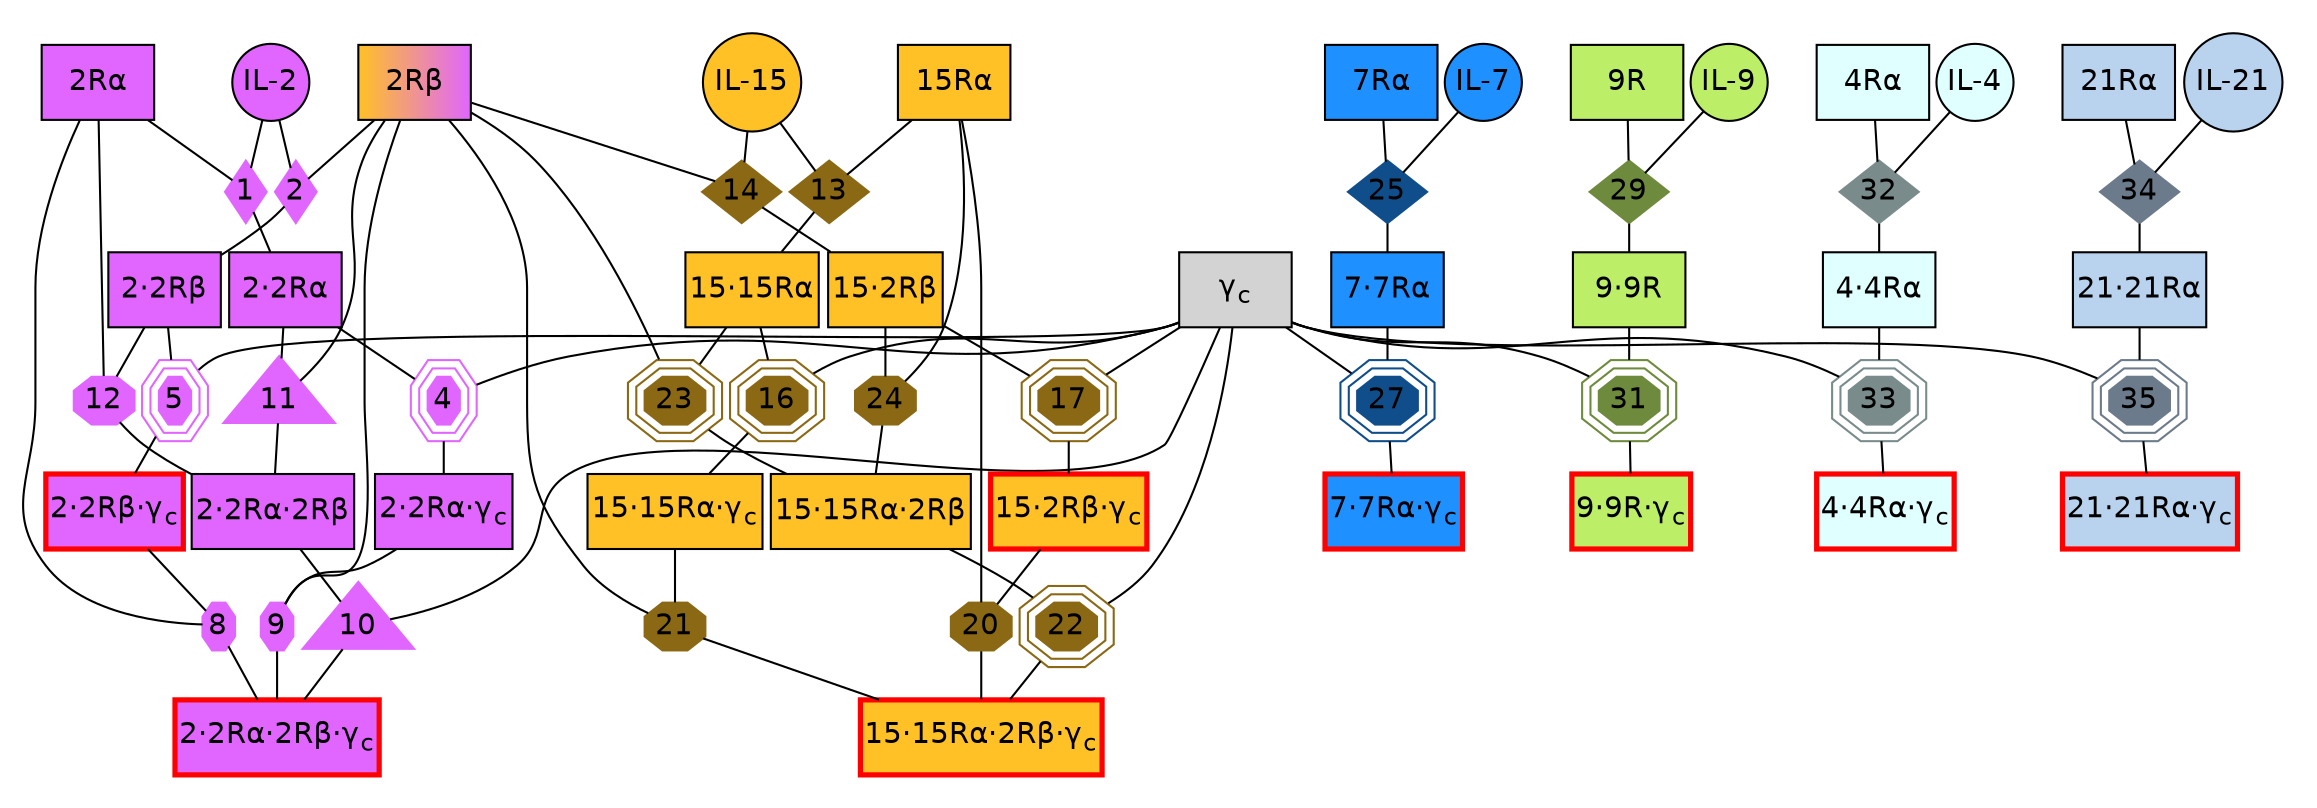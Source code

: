 digraph cgamma_cytok {
    ratio = "compress";
    graph [pad=0, ranksep=0.2, nodesep=0.05];

    subgraph specises {
        node [margin=0.03];
        rank="max";
        "gc"    [label=<γ<SUB>c</SUB>>, shape=box, style=filled, BGCOLOR="white", fontname = "helvetica"];
    }

    subgraph species {
        node [margin=0.03];

        "IL-2"   [shape=circle, fontname = "helvetica", fillcolor=mediumorchid1, style=filled ];
        "2Rα" [shape=box, fontname = "helvetica", fillcolor=mediumorchid1, style=filled   ];
        "2Rβ" [shape=box, style=filled, fontname = "helvetica", fillcolor="goldenrod1:mediumorchid1", style=filled];
        "2·2Rα" [shape=box, fontname = "helvetica", fillcolor=mediumorchid1, style=filled];
        "2·2Rβ" [shape=box, fontname = "helvetica", fillcolor=mediumorchid1, style=filled];
        "2·2Rα" [shape=box, fontname = "helvetica", fillcolor=mediumorchid1, style=filled];
        "2·2Rα" [shape=box, fontname = "helvetica", fillcolor=mediumorchid1, style=filled];
        "2·2Rα·2Rβ" [shape=box, fontname = "helvetica", fillcolor=mediumorchid1, style=filled ];
        "2·2Rα·gc" [label=<2·2Rα·γ<SUB>c</SUB>>, shape=box, fontname = "helvetica" , fillcolor=mediumorchid1, style=filled];
        "2·2Rβ·gc" [label=<2·2Rβ·γ<SUB>c</SUB>>, shape=box, color=red, fontname = "helvetica" , fillcolor=mediumorchid1, style=filled, penwidth=2.5];
        "2·2Rα·2Rβ·gc" [label=<2·2Rα·2Rβ·γ<SUB>c</SUB>>, shape=box, color=red, fontname = "helvetica", fillcolor=mediumorchid1, style=filled , penwidth=2.5];

        "IL-15"  [shape=circle, fontname = "helvetica", fillcolor=goldenrod1, style=filled];
        "15Rα"    [shape=box, fontname = "helvetica", fillcolor=goldenrod1, style=filled];
        "15·15Rα"   [shape=box, fontname = "helvetica", fillcolor=goldenrod1, style=filled];
        "15·2Rβ"    [shape=box, fontname = "helvetica", fillcolor=goldenrod1, style=filled];
        "15·15Rα·2Rβ" [shape=box, fontname = "helvetica", fillcolor=goldenrod1, style=filled];
        "15·15Rα·gc"    [label=<15·15Rα·γ<SUB>c</SUB>>, shape=box, fontname = "helvetica", fillcolor=goldenrod1, style=filled];
        "15·2Rβ·gc" [label=<15·2Rβ·γ<SUB>c</SUB>>, shape=box, color=red, fontname = "helvetica", fillcolor=goldenrod1, style=filled, penwidth=2.5];
        "15·15Rα·2Rβ·gc"  [label=<15·15Rα·2Rβ·γ<SUB>c</SUB>>, shape=box, color=red, fontname = "helvetica", fillcolor=goldenrod1, style=filled, penwidth=2.5];

        "IL-7"   [shape=circle, fontname = "helvetica", fillcolor=dodgerblue, style=filled];
        "7Rα" [shape=box, fontname = "helvetica", fillcolor=dodgerblue, style=filled];
        "7·7Rα" [shape=box, fontname = "helvetica", fillcolor=dodgerblue, style=filled];
        "7·7Rα·gc"  [label=<7·7Rα·γ<SUB>c</SUB>>, shape=box, color=red, fontname = "helvetica", fillcolor=dodgerblue, style=filled, penwidth=2.5];

        "IL-9"   [shape=circle, fontname = "helvetica", fillcolor=darkolivegreen2, style=filled];
        "9R" [shape=box , fontname = "helvetica" , fillcolor=darkolivegreen2, style=filled  ];
        "9·9R" [shape=box, fontname = "helvetica", fillcolor=darkolivegreen2, style=filled];
        "9·9R·gc" [label=<9·9R·γ<SUB>c</SUB>>, shape=box, color=red, fontname = "helvetica", fillcolor=darkolivegreen2, style=filled , penwidth=2.5];

        "IL-4"   [shape=circle, fontname = "helvetica", fillcolor=lightcyan, style=filled];
        "4Rα" [shape=box, fontname = "helvetica" , fillcolor=lightcyan, style=filled   ];
        "4·4Rα" [shape=box, fontname = "helvetica", fillcolor=lightcyan, style=filled];
        "4·4Rα·gc" [label=<4·4Rα·γ<SUB>c</SUB>>, shape=box, color=red, fontname = "helvetica" , fillcolor=lightcyan, style=filled , penwidth=2.5];

        "IL-21"   [shape=circle, fontname = "helvetica", fillcolor=slategray2, style=filled];
        "21Rα" [shape=box , fontname = "helvetica", fillcolor=slategray2, style=filled   ];
        "21·21Rα" [shape=box, fontname = "helvetica", fillcolor=slategray2, style=filled];
        "21·21Rα·gc" [label=<21·21Rα·γ<SUB>c</SUB>>, shape=box, color=red, fontname = "helvetica", fillcolor=slategray2, style=filled , penwidth=2.5 ];
    }

    subgraph cluster_IL2 {
    	node [style=filled,color=mediumorchid1, margin=0];
        penwidth=0;

        "1" [shape=diamond,style=filled,height=.1,width=.1, fontname = "helvetica"];
        "IL-2" -> "1" [dir=none,weight=1];
        "2Rα" -> "1" [dir=none,weight=1];
        "1" -> "2·2Rα" [dir=none, weight=2];

        "2" [shape=diamond,style=filled,height=.1,width=.1, fontname = "helvetica"];
        "IL-2" -> "2" [dir=none,weight=1];
        "2Rβ" -> "2" [dir=none,weight=1];
        "2" -> "2·2Rβ" [dir=none, weight=2];

        "4" [shape=tripleoctagon,style=filled,height=.1,width=.1, fontname = "helvetica"];
        "2·2Rα" -> "4" [dir=none,weight=1];
        "gc" -> "4" [dir=none,weight=1];
        "4" -> "2·2Rα·gc" [dir=none, weight=2];

        "5" [shape=tripleoctagon,style=filled,height=.1,width=.1, fontname = "helvetica"];
        "2·2Rβ" -> "5" [dir=none,weight=1];
        "gc" -> "5" [dir=none,weight=1];
        "5" -> "2·2Rβ·gc" [dir=none, weight=2];

        "8" [shape=octagon,style=filled,height=.1,width=.1, fontname = "helvetica"];
        "2·2Rβ·gc" -> "8" [dir=none,weight=1];
        "2Rα" -> "8" [dir=none,weight=1];
        "8" -> "2·2Rα·2Rβ·gc" [dir=none, weight=2, fontname = "helvetica"];

        "9" [shape=octagon,style=filled,height=.1,width=.1, fontname = "helvetica"];
        "2·2Rα·gc" -> "9" [dir=none,weight=1];
        "2Rβ" -> "9" [dir=none,weight=1];
        "9" -> "2·2Rα·2Rβ·gc" [dir=none, weight=2];

        "10" [shape=triangle,style=filled,height=.1,width=.04, fontname = "helvetica"];
        "2·2Rα·2Rβ" -> "10" [dir=none,weight=1];
        "gc" -> "10" [dir=none,weight=1];
        "10" -> "2·2Rα·2Rβ·gc" [dir=none, weight=2];

        "11" [shape=triangle,style=filled,height=.1,width=.04, fontname = "helvetica"];
        "2·2Rα" -> "11" [dir=none,weight=1];
        "2Rβ" -> "11" [dir=none,weight=1];
        "11" -> "2·2Rα·2Rβ" [dir=none, weight=2];

        "12" [shape=octagon,style=filled,height=.1,width=.1, fontname = "helvetica"];
        "2·2Rβ" -> "12" [dir=none,weight=1];
        "2Rα" -> "12" [dir=none,weight=1];
        "12" -> "2·2Rα·2Rβ" [dir=none, weight=2];
    }

    subgraph cluster_IL15 {
    	node [style=filled,color=goldenrod4, margin=0];
        edge [dir=none, weight=1];
        penwidth=0;

        "13" [shape=diamond,style=filled,height=.1,width=.1, fontname = "helvetica"];
        "IL-15" -> "13";
        "15Rα" -> "13";
        "13" -> "15·15Rα";

        "14" [shape=diamond,style=filled,height=.1,width=.1, fontname = "helvetica"];
        "IL-15" -> "14";
        "2Rβ" -> "14";
        "14" -> "15·2Rβ";

        "16" [shape=tripleoctagon,style=filled,height=.1,width=.1, fontname = "helvetica"];
        "15·15Rα" -> "16";
        "gc" -> "16";
        "16" -> "15·15Rα·gc";

        "17" [shape=tripleoctagon,style=filled,height=.1,width=.1, fontname = "helvetica"];
        "15·2Rβ" -> "17";
        "gc" -> "17";
        "17" -> "15·2Rβ·gc";

        "20" [shape=octagon,style=filled,height=.1,width=.1, fontname = "helvetica"];
        "15·2Rβ·gc" -> "20";
        "15Rα" -> "20";
        "20" -> "15·15Rα·2Rβ·gc";

        "21" [shape=octagon,style=filled,height=.1,width=.1, fontname = "helvetica"];
        "15·15Rα·gc" -> "21";
        "2Rβ" -> "21";
        "21" -> "15·15Rα·2Rβ·gc";

        "22" [shape=tripleoctagon,style=filled,height=.1,width=.1, fontname = "helvetica"];
        "15·15Rα·2Rβ" -> "22";
        "gc" -> "22";
        "22" -> "15·15Rα·2Rβ·gc";

        "23" [shape=tripleoctagon,style=filled,height=.1,width=.1, fontname = "helvetica"];
        "15·15Rα" -> "23";
        "2Rβ" -> "23";
        "23" -> "15·15Rα·2Rβ";

        "24" [shape=octagon,style=filled,height=.1,width=.1, fontname = "helvetica"];
        "15·2Rβ" -> "24";
        "15Rα" -> "24";
        "24" -> "15·15Rα·2Rβ";
        }

    subgraph cluster_IL7 {
    	node [style=filled,color=dodgerblue4, margin=0];
        edge [dir=none, weight=1];
        penwidth=0;
        
        "25" [shape=diamond,style=filled,height=.1,width=.1, fontname = "helvetica"];
        "IL-7" -> "25";
        "7Rα" -> "25";
        "25" -> "7·7Rα";

        "27" [shape=tripleoctagon,style=filled,height=.1,width=.1, fontname = "helvetica"];
        "7·7Rα" -> "27";
        "gc" -> "27";
        "27" -> "7·7Rα·gc";
    }

    subgraph cluster_IL9 {
    	node [style=filled,color=darkolivegreen4, margin=0];
        edge [dir=none, weight=1];
        penwidth=0;
        
        "29" [shape=diamond, style=filled, height=.1, width=.1, fontname = "helvetica"];
        "IL-9" -> "29";
        "9R" -> "29";
        "29" -> "9·9R";

        "31" [shape=tripleoctagon,style=filled,height=.1,width=.1, fontname = "helvetica"];
        "9·9R" -> "31";
        "gc" -> "31";
        "31" -> "9·9R·gc";
    }

    subgraph cluster_IL4 {
    	node [style=filled, color=lightcyan4, margin=0];
        edge [dir=none, weight=1];
        penwidth=0;
        
        "32" [shape=diamond, style=filled, height=0.1, width=0.1, fontname = "helvetica"];
        "IL-4" -> "32";
        "4Rα" -> "32";
        "32" -> "4·4Rα";

        "33" [shape=tripleoctagon,style=filled,height=.1,width=.1, fontname = "helvetica"];
        "4·4Rα" -> "33";
        "gc" -> "33";
        "33" -> "4·4Rα·gc";
    }
    subgraph cluster_IL21 {
    	node [style=filled, color=slategray4, margin=0];
        edge [dir=none, weight=1];
        penwidth=0;
        
        "34" [shape=diamond,style=filled,height=.1,width=.1, fontname = "helvetica"];
        "IL-21" -> "34";
        "21Rα" -> "34";
        "34" -> "21·21Rα";

        "35" [shape=tripleoctagon,style=filled, height=.1, width=.1, fontname = "helvetica"];
        "21·21Rα" -> "35";
        "gc" -> "35";
        "35" -> "21·21Rα·gc";
    }
}
